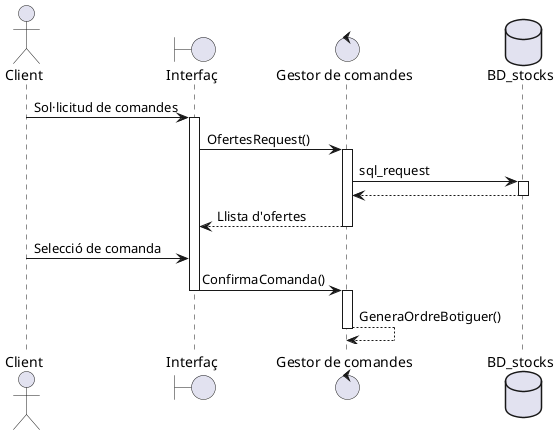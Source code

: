 @startuml

actor Client
boundary Interfaç as a
control "Gestor de comandes" as b
database BD_stocks as c

Client -> a : Sol·licitud de comandes
activate a
a -> b : OfertesRequest()
activate b
b -> c : sql_request
activate c
c --> b : 
deactivate c
b --> a: Llista d'ofertes
deactivate b
Client -> a : Selecció de comanda
a -> b : ConfirmaComanda()
deactivate a
activate b
b --> b : GeneraOrdreBotiguer()
 
deactivate b
deactivate a
@enduml